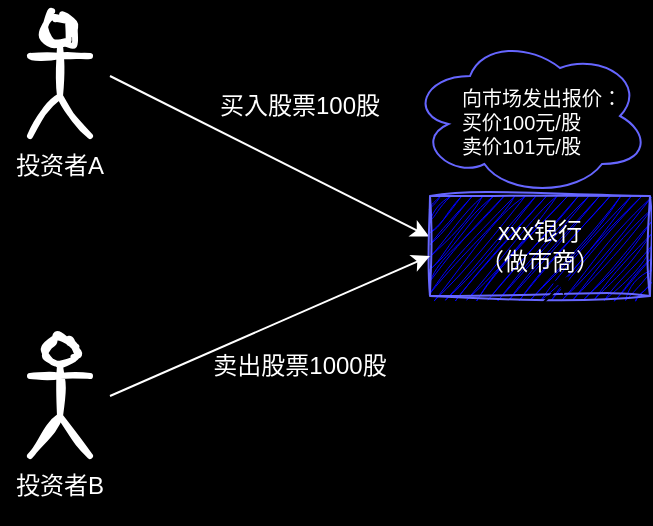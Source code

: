 <mxfile version="24.6.4" type="github">
  <diagram name="第 1 页" id="oIfI_ZmsdfTNbqOQXAux">
    <mxGraphModel dx="1155" dy="626" grid="1" gridSize="10" guides="1" tooltips="1" connect="1" arrows="1" fold="1" page="1" pageScale="1" pageWidth="827" pageHeight="1169" background="#000000" math="0" shadow="0">
      <root>
        <mxCell id="0" />
        <mxCell id="1" parent="0" />
        <mxCell id="7krj79XGFWv-NyDJ_VLt-5" style="edgeStyle=orthogonalEdgeStyle;rounded=0;orthogonalLoop=1;jettySize=auto;html=1;exitX=0.25;exitY=0.1;exitDx=0;exitDy=0;exitPerimeter=0;sketch=1;curveFitting=1;jiggle=2;" parent="1" source="7krj79XGFWv-NyDJ_VLt-3" edge="1">
          <mxGeometry relative="1" as="geometry">
            <mxPoint x="200" y="230" as="targetPoint" />
          </mxGeometry>
        </mxCell>
        <mxCell id="HJhNjEGVbIpV9bui5ugu-5" style="rounded=0;orthogonalLoop=1;jettySize=auto;html=1;entryX=-0.004;entryY=0.406;entryDx=0;entryDy=0;strokeColor=#FFFFFF;entryPerimeter=0;" edge="1" parent="1" target="HJhNjEGVbIpV9bui5ugu-2">
          <mxGeometry relative="1" as="geometry">
            <mxPoint x="210" y="260" as="sourcePoint" />
          </mxGeometry>
        </mxCell>
        <mxCell id="7krj79XGFWv-NyDJ_VLt-3" value="Actor" style="shape=umlActor;verticalLabelPosition=bottom;verticalAlign=top;html=1;outlineConnect=0;strokeColor=#FFFFFF;strokeWidth=3;fillColor=#000000;sketch=1;curveFitting=1;jiggle=2;" parent="1" vertex="1">
          <mxGeometry x="170" y="230" width="30" height="60" as="geometry" />
        </mxCell>
        <mxCell id="7krj79XGFWv-NyDJ_VLt-6" value="Actor" style="shape=umlActor;verticalLabelPosition=bottom;verticalAlign=top;html=1;outlineConnect=0;strokeColor=#FFFFFF;strokeWidth=3;fillColor=#000000;sketch=1;curveFitting=1;jiggle=2;" parent="1" vertex="1">
          <mxGeometry x="170" y="390" width="30" height="60" as="geometry" />
        </mxCell>
        <mxCell id="7krj79XGFWv-NyDJ_VLt-7" value="&lt;p&gt;&lt;font style=&quot;font-weight: normal;&quot; color=&quot;#ffffff&quot;&gt;投资者A&lt;/font&gt;&lt;/p&gt;" style="text;html=1;align=center;verticalAlign=middle;whiteSpace=wrap;rounded=0;fontColor=default;textShadow=1;sketch=1;curveFitting=1;jiggle=2;" parent="1" vertex="1">
          <mxGeometry x="155" y="290" width="60" height="30" as="geometry" />
        </mxCell>
        <mxCell id="HJhNjEGVbIpV9bui5ugu-1" value="&lt;p&gt;&lt;font style=&quot;font-weight: normal;&quot; color=&quot;#ffffff&quot;&gt;投资者B&lt;/font&gt;&lt;/p&gt;" style="text;html=1;align=center;verticalAlign=middle;whiteSpace=wrap;rounded=0;fontColor=default;textShadow=1;sketch=1;curveFitting=1;jiggle=2;" vertex="1" parent="1">
          <mxGeometry x="155" y="450" width="60" height="30" as="geometry" />
        </mxCell>
        <mxCell id="HJhNjEGVbIpV9bui5ugu-2" value="&lt;font color=&quot;#ffffff&quot;&gt;xxx银行&lt;/font&gt;&lt;div&gt;&lt;font color=&quot;#ffffff&quot;&gt;（做市商）&lt;/font&gt;&lt;/div&gt;" style="rounded=0;whiteSpace=wrap;html=1;sketch=1;curveFitting=1;jiggle=2;glass=0;shadow=0;fillColor=#0000FF;strokeColor=#6666FF;" vertex="1" parent="1">
          <mxGeometry x="370" y="320" width="110" height="50" as="geometry" />
        </mxCell>
        <mxCell id="HJhNjEGVbIpV9bui5ugu-4" value="" style="endArrow=classic;html=1;rounded=0;" edge="1" parent="1">
          <mxGeometry width="50" height="50" relative="1" as="geometry">
            <mxPoint x="390" y="410" as="sourcePoint" />
            <mxPoint x="440" y="360" as="targetPoint" />
          </mxGeometry>
        </mxCell>
        <mxCell id="HJhNjEGVbIpV9bui5ugu-6" value="买入股票100股" style="text;html=1;align=center;verticalAlign=middle;whiteSpace=wrap;rounded=0;fontColor=#FFFFFF;" vertex="1" parent="1">
          <mxGeometry x="260" y="260" width="90" height="30" as="geometry" />
        </mxCell>
        <mxCell id="HJhNjEGVbIpV9bui5ugu-7" style="rounded=0;orthogonalLoop=1;jettySize=auto;html=1;strokeColor=#FFFFFF;entryX=0;entryY=0.6;entryDx=0;entryDy=0;entryPerimeter=0;" edge="1" parent="1" target="HJhNjEGVbIpV9bui5ugu-2">
          <mxGeometry relative="1" as="geometry">
            <mxPoint x="210" y="420" as="sourcePoint" />
            <mxPoint x="240" y="350" as="targetPoint" />
          </mxGeometry>
        </mxCell>
        <mxCell id="HJhNjEGVbIpV9bui5ugu-8" value="卖出股票1000股" style="text;html=1;align=center;verticalAlign=middle;whiteSpace=wrap;rounded=0;fontColor=#FFFFFF;" vertex="1" parent="1">
          <mxGeometry x="260" y="390" width="90" height="30" as="geometry" />
        </mxCell>
        <mxCell id="HJhNjEGVbIpV9bui5ugu-9" value="" style="ellipse;shape=cloud;whiteSpace=wrap;html=1;fillColor=#000000;strokeColor=#6666FF;" vertex="1" parent="1">
          <mxGeometry x="360" y="240" width="120" height="80" as="geometry" />
        </mxCell>
        <mxCell id="HJhNjEGVbIpV9bui5ugu-11" value="向市场发出报价：&lt;div style=&quot;font-size: 10px;&quot;&gt;买价100元/股&lt;/div&gt;&lt;div style=&quot;font-size: 10px;&quot;&gt;卖价101元/股&lt;/div&gt;" style="text;html=1;align=left;verticalAlign=middle;whiteSpace=wrap;rounded=0;fontColor=#FFFFFF;fontSize=10;" vertex="1" parent="1">
          <mxGeometry x="384" y="268" width="88" height="30" as="geometry" />
        </mxCell>
      </root>
    </mxGraphModel>
  </diagram>
</mxfile>
